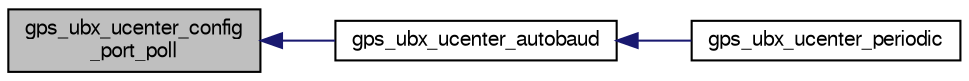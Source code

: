 digraph "gps_ubx_ucenter_config_port_poll"
{
  edge [fontname="FreeSans",fontsize="10",labelfontname="FreeSans",labelfontsize="10"];
  node [fontname="FreeSans",fontsize="10",shape=record];
  rankdir="LR";
  Node1 [label="gps_ubx_ucenter_config\l_port_poll",height=0.2,width=0.4,color="black", fillcolor="grey75", style="filled", fontcolor="black"];
  Node1 -> Node2 [dir="back",color="midnightblue",fontsize="10",style="solid",fontname="FreeSans"];
  Node2 [label="gps_ubx_ucenter_autobaud",height=0.2,width=0.4,color="black", fillcolor="white", style="filled",URL="$gps__ubx__ucenter_8c.html#a72935d27e2b501e4acbf86e11f856c13",tooltip="Automatically determine the baudrate of the u-blox module. "];
  Node2 -> Node3 [dir="back",color="midnightblue",fontsize="10",style="solid",fontname="FreeSans"];
  Node3 [label="gps_ubx_ucenter_periodic",height=0.2,width=0.4,color="black", fillcolor="white", style="filled",URL="$gps__ubx__ucenter_8h.html#a483da5be54cf6eca071cd6c1ee0e3675"];
}
